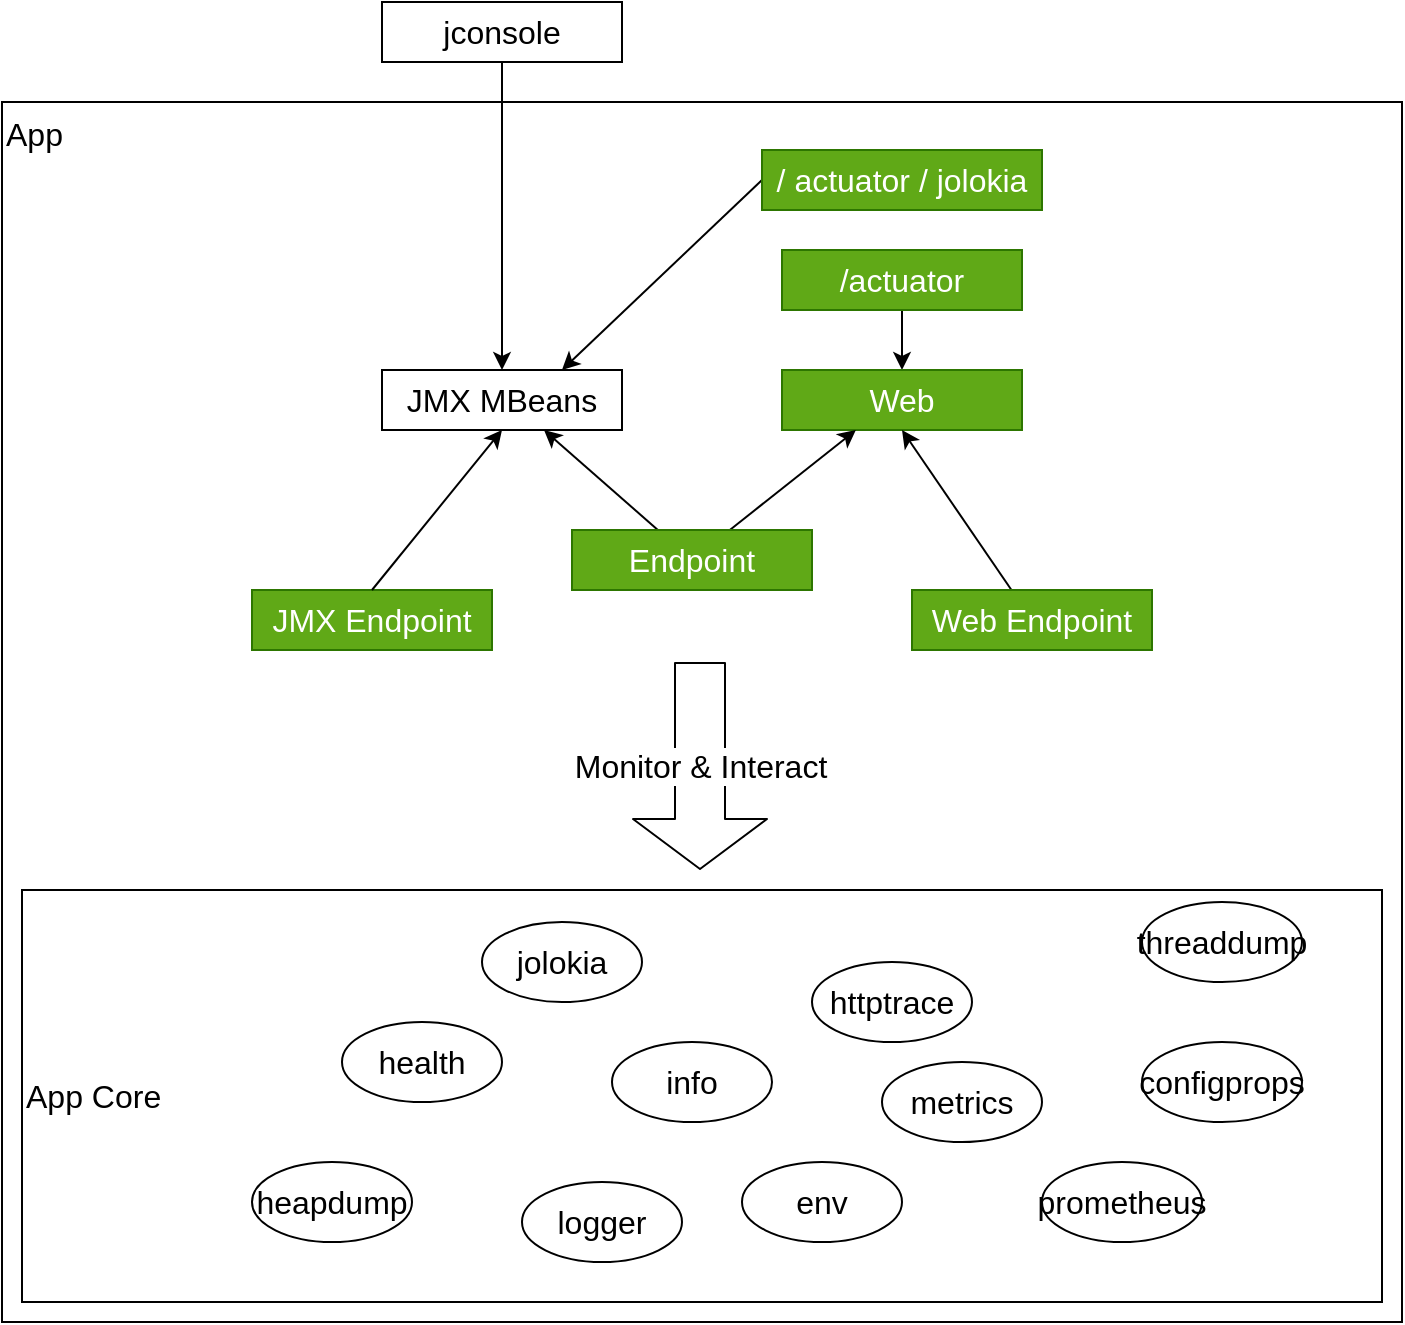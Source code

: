 <mxfile version="16.5.1" type="device"><diagram id="SgWTSbh-QMCZJKP37c5a" name="Page-1"><mxGraphModel dx="1106" dy="852" grid="1" gridSize="10" guides="1" tooltips="1" connect="1" arrows="1" fold="1" page="1" pageScale="1" pageWidth="900" pageHeight="500" math="0" shadow="0"><root><mxCell id="0"/><mxCell id="1" parent="0"/><mxCell id="0GSugwqYl3wWxg8XPE-H-21" value="App" style="rounded=0;whiteSpace=wrap;html=1;fontSize=16;verticalAlign=top;align=left;" parent="1" vertex="1"><mxGeometry x="100" y="60" width="700" height="610" as="geometry"/></mxCell><mxCell id="0GSugwqYl3wWxg8XPE-H-19" value="App Core" style="rounded=0;whiteSpace=wrap;html=1;fontSize=16;align=left;" parent="1" vertex="1"><mxGeometry x="110" y="454" width="680" height="206" as="geometry"/></mxCell><mxCell id="0GSugwqYl3wWxg8XPE-H-12" style="edgeStyle=none;rounded=0;orthogonalLoop=1;jettySize=auto;html=1;entryX=0.5;entryY=0;entryDx=0;entryDy=0;fontSize=16;" parent="1" source="0GSugwqYl3wWxg8XPE-H-1" target="0GSugwqYl3wWxg8XPE-H-2" edge="1"><mxGeometry relative="1" as="geometry"/></mxCell><mxCell id="0GSugwqYl3wWxg8XPE-H-1" value="/actuator" style="rounded=0;whiteSpace=wrap;html=1;fillColor=#60a917;strokeColor=#2D7600;fontColor=#ffffff;fontSize=16;" parent="1" vertex="1"><mxGeometry x="490" y="134" width="120" height="30" as="geometry"/></mxCell><mxCell id="0GSugwqYl3wWxg8XPE-H-2" value="Web" style="rounded=0;whiteSpace=wrap;html=1;fillColor=#60a917;strokeColor=#2D7600;fontColor=#ffffff;fontSize=16;" parent="1" vertex="1"><mxGeometry x="490" y="194" width="120" height="30" as="geometry"/></mxCell><mxCell id="0GSugwqYl3wWxg8XPE-H-3" value="JMX MBeans" style="rounded=0;whiteSpace=wrap;html=1;fontSize=16;" parent="1" vertex="1"><mxGeometry x="290" y="194" width="120" height="30" as="geometry"/></mxCell><mxCell id="0GSugwqYl3wWxg8XPE-H-9" style="edgeStyle=none;rounded=0;orthogonalLoop=1;jettySize=auto;html=1;entryX=0.675;entryY=1;entryDx=0;entryDy=0;entryPerimeter=0;fontSize=16;" parent="1" source="0GSugwqYl3wWxg8XPE-H-4" target="0GSugwqYl3wWxg8XPE-H-3" edge="1"><mxGeometry relative="1" as="geometry"/></mxCell><mxCell id="0GSugwqYl3wWxg8XPE-H-10" style="edgeStyle=none;rounded=0;orthogonalLoop=1;jettySize=auto;html=1;entryX=0.308;entryY=1;entryDx=0;entryDy=0;entryPerimeter=0;fontSize=16;" parent="1" source="0GSugwqYl3wWxg8XPE-H-4" target="0GSugwqYl3wWxg8XPE-H-2" edge="1"><mxGeometry relative="1" as="geometry"/></mxCell><mxCell id="0GSugwqYl3wWxg8XPE-H-4" value="Endpoint" style="rounded=0;whiteSpace=wrap;html=1;fillColor=#60a917;strokeColor=#2D7600;fontColor=#ffffff;fontSize=16;" parent="1" vertex="1"><mxGeometry x="385" y="274" width="120" height="30" as="geometry"/></mxCell><mxCell id="0GSugwqYl3wWxg8XPE-H-5" value="JMX Endpoint" style="rounded=0;whiteSpace=wrap;html=1;fillColor=#60a917;strokeColor=#2D7600;fontColor=#ffffff;fontSize=16;" parent="1" vertex="1"><mxGeometry x="225" y="304" width="120" height="30" as="geometry"/></mxCell><mxCell id="0GSugwqYl3wWxg8XPE-H-8" style="rounded=0;orthogonalLoop=1;jettySize=auto;html=1;entryX=0.5;entryY=1;entryDx=0;entryDy=0;fontSize=16;" parent="1" source="0GSugwqYl3wWxg8XPE-H-6" target="0GSugwqYl3wWxg8XPE-H-2" edge="1"><mxGeometry relative="1" as="geometry"/></mxCell><mxCell id="0GSugwqYl3wWxg8XPE-H-6" value="Web Endpoint" style="rounded=0;whiteSpace=wrap;html=1;fillColor=#60a917;strokeColor=#2D7600;fontColor=#ffffff;fontSize=16;" parent="1" vertex="1"><mxGeometry x="555" y="304" width="120" height="30" as="geometry"/></mxCell><mxCell id="0GSugwqYl3wWxg8XPE-H-7" value="" style="endArrow=classic;html=1;exitX=0.5;exitY=0;exitDx=0;exitDy=0;entryX=0.5;entryY=1;entryDx=0;entryDy=0;fontSize=16;" parent="1" source="0GSugwqYl3wWxg8XPE-H-5" target="0GSugwqYl3wWxg8XPE-H-3" edge="1"><mxGeometry width="50" height="50" relative="1" as="geometry"><mxPoint x="520" y="254" as="sourcePoint"/><mxPoint x="570" y="204" as="targetPoint"/></mxGeometry></mxCell><mxCell id="0GSugwqYl3wWxg8XPE-H-14" style="edgeStyle=none;rounded=0;orthogonalLoop=1;jettySize=auto;html=1;fontSize=16;" parent="1" source="0GSugwqYl3wWxg8XPE-H-13" target="0GSugwqYl3wWxg8XPE-H-3" edge="1"><mxGeometry relative="1" as="geometry"/></mxCell><mxCell id="0GSugwqYl3wWxg8XPE-H-13" value="jconsole" style="rounded=0;whiteSpace=wrap;html=1;fontSize=16;" parent="1" vertex="1"><mxGeometry x="290" y="10" width="120" height="30" as="geometry"/></mxCell><mxCell id="0GSugwqYl3wWxg8XPE-H-18" style="edgeStyle=none;rounded=0;orthogonalLoop=1;jettySize=auto;html=1;entryX=0.75;entryY=0;entryDx=0;entryDy=0;fontSize=16;exitX=0;exitY=0.5;exitDx=0;exitDy=0;" parent="1" source="0GSugwqYl3wWxg8XPE-H-17" target="0GSugwqYl3wWxg8XPE-H-3" edge="1"><mxGeometry relative="1" as="geometry"/></mxCell><mxCell id="0GSugwqYl3wWxg8XPE-H-17" value="/ actuator / jolokia" style="rounded=0;whiteSpace=wrap;html=1;fillColor=#60a917;strokeColor=#2D7600;fontColor=#ffffff;fontSize=16;" parent="1" vertex="1"><mxGeometry x="480" y="84" width="140" height="30" as="geometry"/></mxCell><mxCell id="0GSugwqYl3wWxg8XPE-H-20" value="Monitor &amp;amp; Interact" style="shape=flexArrow;endArrow=classic;html=1;fontSize=16;endWidth=41;endSize=8;width=25;" parent="1" edge="1"><mxGeometry width="50" height="50" relative="1" as="geometry"><mxPoint x="449" y="340" as="sourcePoint"/><mxPoint x="449" y="444" as="targetPoint"/></mxGeometry></mxCell><mxCell id="0GSugwqYl3wWxg8XPE-H-23" value="health" style="ellipse;whiteSpace=wrap;html=1;fontSize=16;align=center;" parent="1" vertex="1"><mxGeometry x="270" y="520" width="80" height="40" as="geometry"/></mxCell><mxCell id="0GSugwqYl3wWxg8XPE-H-24" value="info" style="ellipse;whiteSpace=wrap;html=1;fontSize=16;align=center;" parent="1" vertex="1"><mxGeometry x="405" y="530" width="80" height="40" as="geometry"/></mxCell><mxCell id="0GSugwqYl3wWxg8XPE-H-25" value="logger" style="ellipse;whiteSpace=wrap;html=1;fontSize=16;align=center;" parent="1" vertex="1"><mxGeometry x="360" y="600" width="80" height="40" as="geometry"/></mxCell><mxCell id="0GSugwqYl3wWxg8XPE-H-26" value="env" style="ellipse;whiteSpace=wrap;html=1;fontSize=16;align=center;" parent="1" vertex="1"><mxGeometry x="470" y="590" width="80" height="40" as="geometry"/></mxCell><mxCell id="0GSugwqYl3wWxg8XPE-H-27" value="httptrace" style="ellipse;whiteSpace=wrap;html=1;fontSize=16;align=center;" parent="1" vertex="1"><mxGeometry x="505" y="490" width="80" height="40" as="geometry"/></mxCell><mxCell id="0GSugwqYl3wWxg8XPE-H-28" value="metrics" style="ellipse;whiteSpace=wrap;html=1;fontSize=16;align=center;" parent="1" vertex="1"><mxGeometry x="540" y="540" width="80" height="40" as="geometry"/></mxCell><mxCell id="0GSugwqYl3wWxg8XPE-H-29" value="configprops" style="ellipse;whiteSpace=wrap;html=1;fontSize=16;align=center;" parent="1" vertex="1"><mxGeometry x="670" y="530" width="80" height="40" as="geometry"/></mxCell><mxCell id="0GSugwqYl3wWxg8XPE-H-30" value="prometheus" style="ellipse;whiteSpace=wrap;html=1;fontSize=16;align=center;" parent="1" vertex="1"><mxGeometry x="620" y="590" width="80" height="40" as="geometry"/></mxCell><mxCell id="0GSugwqYl3wWxg8XPE-H-31" value="jolokia" style="ellipse;whiteSpace=wrap;html=1;fontSize=16;align=center;" parent="1" vertex="1"><mxGeometry x="340" y="470" width="80" height="40" as="geometry"/></mxCell><mxCell id="0GSugwqYl3wWxg8XPE-H-32" value="threaddump" style="ellipse;whiteSpace=wrap;html=1;fontSize=16;align=center;" parent="1" vertex="1"><mxGeometry x="670" y="460" width="80" height="40" as="geometry"/></mxCell><mxCell id="0GSugwqYl3wWxg8XPE-H-33" value="heapdump" style="ellipse;whiteSpace=wrap;html=1;fontSize=16;align=center;" parent="1" vertex="1"><mxGeometry x="225" y="590" width="80" height="40" as="geometry"/></mxCell></root></mxGraphModel></diagram></mxfile>